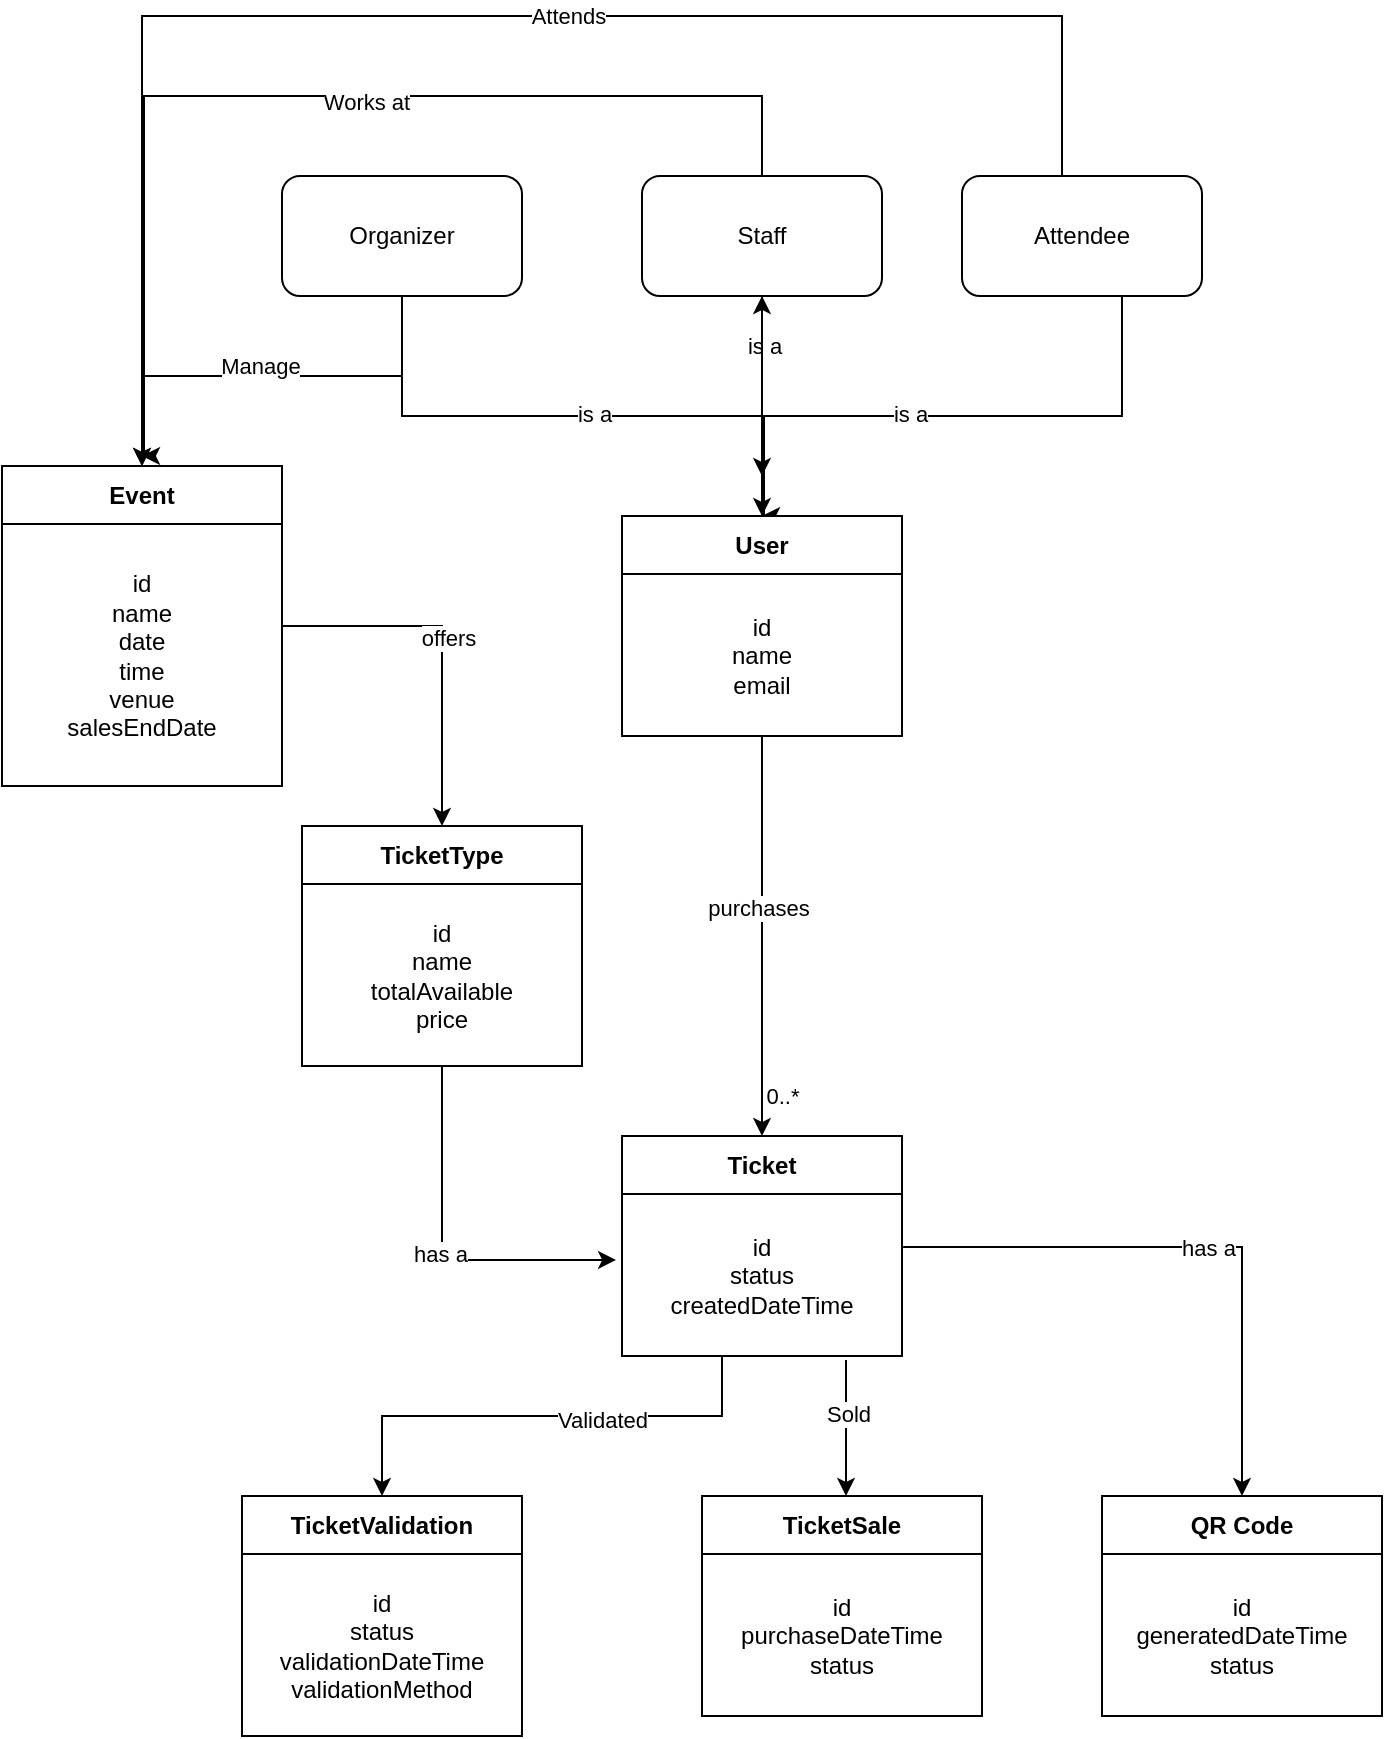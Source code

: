<mxfile version="26.2.14">
  <diagram name="Page-1" id="O7PLEJD3QVebd0cBMHqg">
    <mxGraphModel dx="191" dy="121" grid="1" gridSize="10" guides="1" tooltips="1" connect="1" arrows="1" fold="1" page="1" pageScale="1" pageWidth="827" pageHeight="1169" math="0" shadow="0">
      <root>
        <mxCell id="0" />
        <mxCell id="1" parent="0" />
        <mxCell id="h9xLMf6bNKH7fD0w6FtV-10" style="edgeStyle=orthogonalEdgeStyle;rounded=0;orthogonalLoop=1;jettySize=auto;html=1;entryX=0.5;entryY=0;entryDx=0;entryDy=0;" edge="1" parent="1" source="h9xLMf6bNKH7fD0w6FtV-1" target="h9xLMf6bNKH7fD0w6FtV-7">
          <mxGeometry relative="1" as="geometry">
            <Array as="points">
              <mxPoint x="240" y="260" />
              <mxPoint x="420" y="260" />
            </Array>
          </mxGeometry>
        </mxCell>
        <mxCell id="h9xLMf6bNKH7fD0w6FtV-17" value="is a" style="edgeLabel;html=1;align=center;verticalAlign=middle;resizable=0;points=[];" vertex="1" connectable="0" parent="h9xLMf6bNKH7fD0w6FtV-10">
          <mxGeometry x="0.077" y="1" relative="1" as="geometry">
            <mxPoint as="offset" />
          </mxGeometry>
        </mxCell>
        <mxCell id="h9xLMf6bNKH7fD0w6FtV-20" style="edgeStyle=orthogonalEdgeStyle;rounded=0;orthogonalLoop=1;jettySize=auto;html=1;" edge="1" parent="1" source="h9xLMf6bNKH7fD0w6FtV-1" target="h9xLMf6bNKH7fD0w6FtV-4">
          <mxGeometry relative="1" as="geometry">
            <Array as="points">
              <mxPoint x="240" y="240" />
              <mxPoint x="110" y="240" />
            </Array>
          </mxGeometry>
        </mxCell>
        <mxCell id="h9xLMf6bNKH7fD0w6FtV-26" value="Manage" style="edgeLabel;html=1;align=center;verticalAlign=middle;resizable=0;points=[];" vertex="1" connectable="0" parent="h9xLMf6bNKH7fD0w6FtV-20">
          <mxGeometry x="0.033" y="-5" relative="1" as="geometry">
            <mxPoint as="offset" />
          </mxGeometry>
        </mxCell>
        <mxCell id="h9xLMf6bNKH7fD0w6FtV-1" value="Organizer" style="rounded=1;whiteSpace=wrap;html=1;" vertex="1" parent="1">
          <mxGeometry x="180" y="140" width="120" height="60" as="geometry" />
        </mxCell>
        <mxCell id="h9xLMf6bNKH7fD0w6FtV-11" style="edgeStyle=orthogonalEdgeStyle;rounded=0;orthogonalLoop=1;jettySize=auto;html=1;" edge="1" parent="1" source="h9xLMf6bNKH7fD0w6FtV-2">
          <mxGeometry relative="1" as="geometry">
            <mxPoint x="420" y="290" as="targetPoint" />
          </mxGeometry>
        </mxCell>
        <mxCell id="h9xLMf6bNKH7fD0w6FtV-14" value="is a" style="edgeLabel;html=1;align=center;verticalAlign=middle;resizable=0;points=[];" vertex="1" connectable="0" parent="h9xLMf6bNKH7fD0w6FtV-11">
          <mxGeometry x="-0.461" y="1" relative="1" as="geometry">
            <mxPoint as="offset" />
          </mxGeometry>
        </mxCell>
        <mxCell id="h9xLMf6bNKH7fD0w6FtV-22" style="edgeStyle=orthogonalEdgeStyle;rounded=0;orthogonalLoop=1;jettySize=auto;html=1;" edge="1" parent="1" source="h9xLMf6bNKH7fD0w6FtV-2">
          <mxGeometry relative="1" as="geometry">
            <mxPoint x="110" y="280" as="targetPoint" />
            <Array as="points">
              <mxPoint x="420" y="100" />
              <mxPoint x="111" y="100" />
            </Array>
          </mxGeometry>
        </mxCell>
        <mxCell id="h9xLMf6bNKH7fD0w6FtV-23" value="Works at" style="edgeLabel;html=1;align=center;verticalAlign=middle;resizable=0;points=[];" vertex="1" connectable="0" parent="h9xLMf6bNKH7fD0w6FtV-22">
          <mxGeometry x="-0.1" y="3" relative="1" as="geometry">
            <mxPoint as="offset" />
          </mxGeometry>
        </mxCell>
        <mxCell id="h9xLMf6bNKH7fD0w6FtV-2" value="Staff" style="rounded=1;whiteSpace=wrap;html=1;" vertex="1" parent="1">
          <mxGeometry x="360" y="140" width="120" height="60" as="geometry" />
        </mxCell>
        <mxCell id="h9xLMf6bNKH7fD0w6FtV-12" style="edgeStyle=orthogonalEdgeStyle;rounded=0;orthogonalLoop=1;jettySize=auto;html=1;entryX=0.5;entryY=0;entryDx=0;entryDy=0;" edge="1" parent="1" source="h9xLMf6bNKH7fD0w6FtV-3" target="h9xLMf6bNKH7fD0w6FtV-7">
          <mxGeometry relative="1" as="geometry">
            <mxPoint x="420" y="290" as="targetPoint" />
            <Array as="points">
              <mxPoint x="600" y="260" />
              <mxPoint x="421" y="260" />
            </Array>
          </mxGeometry>
        </mxCell>
        <mxCell id="h9xLMf6bNKH7fD0w6FtV-16" value="is a" style="edgeLabel;html=1;align=center;verticalAlign=middle;resizable=0;points=[];" vertex="1" connectable="0" parent="h9xLMf6bNKH7fD0w6FtV-12">
          <mxGeometry x="0.148" y="-1" relative="1" as="geometry">
            <mxPoint as="offset" />
          </mxGeometry>
        </mxCell>
        <mxCell id="h9xLMf6bNKH7fD0w6FtV-3" value="Attendee" style="rounded=1;whiteSpace=wrap;html=1;" vertex="1" parent="1">
          <mxGeometry x="520" y="140" width="120" height="60" as="geometry" />
        </mxCell>
        <mxCell id="h9xLMf6bNKH7fD0w6FtV-40" style="edgeStyle=orthogonalEdgeStyle;rounded=0;orthogonalLoop=1;jettySize=auto;html=1;entryX=0.5;entryY=0;entryDx=0;entryDy=0;" edge="1" parent="1" source="h9xLMf6bNKH7fD0w6FtV-4" target="h9xLMf6bNKH7fD0w6FtV-32">
          <mxGeometry relative="1" as="geometry" />
        </mxCell>
        <mxCell id="h9xLMf6bNKH7fD0w6FtV-41" value="offers" style="edgeLabel;html=1;align=center;verticalAlign=middle;resizable=0;points=[];" vertex="1" connectable="0" parent="h9xLMf6bNKH7fD0w6FtV-40">
          <mxGeometry x="-0.042" y="3" relative="1" as="geometry">
            <mxPoint as="offset" />
          </mxGeometry>
        </mxCell>
        <mxCell id="h9xLMf6bNKH7fD0w6FtV-4" value="Event" style="swimlane;fontStyle=1;align=center;verticalAlign=middle;childLayout=stackLayout;horizontal=1;startSize=29;horizontalStack=0;resizeParent=1;resizeParentMax=0;resizeLast=0;collapsible=0;marginBottom=0;html=1;whiteSpace=wrap;" vertex="1" parent="1">
          <mxGeometry x="40" y="285" width="140" height="160" as="geometry" />
        </mxCell>
        <mxCell id="h9xLMf6bNKH7fD0w6FtV-5" value="id&lt;div&gt;name&lt;/div&gt;&lt;div&gt;date&lt;/div&gt;&lt;div&gt;time&lt;/div&gt;&lt;div&gt;venue&lt;/div&gt;&lt;div&gt;salesEndDate&lt;/div&gt;" style="text;html=1;strokeColor=none;fillColor=none;align=center;verticalAlign=middle;spacingLeft=4;spacingRight=4;overflow=hidden;rotatable=0;points=[[0,0.5],[1,0.5]];portConstraint=eastwest;whiteSpace=wrap;" vertex="1" parent="h9xLMf6bNKH7fD0w6FtV-4">
          <mxGeometry y="29" width="140" height="131" as="geometry" />
        </mxCell>
        <mxCell id="h9xLMf6bNKH7fD0w6FtV-18" value="" style="edgeStyle=orthogonalEdgeStyle;rounded=0;orthogonalLoop=1;jettySize=auto;html=1;" edge="1" parent="1" source="h9xLMf6bNKH7fD0w6FtV-7" target="h9xLMf6bNKH7fD0w6FtV-2">
          <mxGeometry relative="1" as="geometry" />
        </mxCell>
        <mxCell id="h9xLMf6bNKH7fD0w6FtV-30" style="edgeStyle=orthogonalEdgeStyle;rounded=0;orthogonalLoop=1;jettySize=auto;html=1;entryX=0.5;entryY=0;entryDx=0;entryDy=0;" edge="1" parent="1" source="h9xLMf6bNKH7fD0w6FtV-7" target="h9xLMf6bNKH7fD0w6FtV-27">
          <mxGeometry relative="1" as="geometry" />
        </mxCell>
        <mxCell id="h9xLMf6bNKH7fD0w6FtV-31" value="purchases" style="edgeLabel;html=1;align=center;verticalAlign=middle;resizable=0;points=[];" vertex="1" connectable="0" parent="h9xLMf6bNKH7fD0w6FtV-30">
          <mxGeometry x="-0.138" y="-2" relative="1" as="geometry">
            <mxPoint as="offset" />
          </mxGeometry>
        </mxCell>
        <mxCell id="h9xLMf6bNKH7fD0w6FtV-56" value="0..*" style="edgeLabel;html=1;align=center;verticalAlign=middle;resizable=0;points=[];" vertex="1" connectable="0" parent="h9xLMf6bNKH7fD0w6FtV-30">
          <mxGeometry x="0.765" y="-1" relative="1" as="geometry">
            <mxPoint x="11" y="3" as="offset" />
          </mxGeometry>
        </mxCell>
        <mxCell id="h9xLMf6bNKH7fD0w6FtV-7" value="User" style="swimlane;fontStyle=1;align=center;verticalAlign=middle;childLayout=stackLayout;horizontal=1;startSize=29;horizontalStack=0;resizeParent=1;resizeParentMax=0;resizeLast=0;collapsible=0;marginBottom=0;html=1;whiteSpace=wrap;" vertex="1" parent="1">
          <mxGeometry x="350" y="310" width="140" height="110" as="geometry" />
        </mxCell>
        <mxCell id="h9xLMf6bNKH7fD0w6FtV-8" value="id&lt;div&gt;name&lt;/div&gt;&lt;div&gt;email&lt;/div&gt;" style="text;html=1;strokeColor=none;fillColor=none;align=center;verticalAlign=middle;spacingLeft=4;spacingRight=4;overflow=hidden;rotatable=0;points=[[0,0.5],[1,0.5]];portConstraint=eastwest;whiteSpace=wrap;" vertex="1" parent="h9xLMf6bNKH7fD0w6FtV-7">
          <mxGeometry y="29" width="140" height="81" as="geometry" />
        </mxCell>
        <mxCell id="h9xLMf6bNKH7fD0w6FtV-24" style="edgeStyle=orthogonalEdgeStyle;rounded=0;orthogonalLoop=1;jettySize=auto;html=1;entryX=0.5;entryY=0;entryDx=0;entryDy=0;exitX=0.5;exitY=0;exitDx=0;exitDy=0;" edge="1" parent="1" source="h9xLMf6bNKH7fD0w6FtV-3" target="h9xLMf6bNKH7fD0w6FtV-4">
          <mxGeometry relative="1" as="geometry">
            <mxPoint x="544.06" y="110" as="sourcePoint" />
            <mxPoint x="70.0" y="263.48" as="targetPoint" />
            <Array as="points">
              <mxPoint x="570" y="140" />
              <mxPoint x="570" y="60" />
              <mxPoint x="110" y="60" />
            </Array>
          </mxGeometry>
        </mxCell>
        <mxCell id="h9xLMf6bNKH7fD0w6FtV-25" value="Attends" style="edgeLabel;html=1;align=center;verticalAlign=middle;resizable=0;points=[];" vertex="1" connectable="0" parent="h9xLMf6bNKH7fD0w6FtV-24">
          <mxGeometry x="-0.13" relative="1" as="geometry">
            <mxPoint as="offset" />
          </mxGeometry>
        </mxCell>
        <mxCell id="h9xLMf6bNKH7fD0w6FtV-52" style="edgeStyle=orthogonalEdgeStyle;rounded=0;orthogonalLoop=1;jettySize=auto;html=1;" edge="1" parent="1" source="h9xLMf6bNKH7fD0w6FtV-27" target="h9xLMf6bNKH7fD0w6FtV-44">
          <mxGeometry relative="1" as="geometry">
            <Array as="points">
              <mxPoint x="400" y="760" />
            </Array>
          </mxGeometry>
        </mxCell>
        <mxCell id="h9xLMf6bNKH7fD0w6FtV-53" value="Validated" style="edgeLabel;html=1;align=center;verticalAlign=middle;resizable=0;points=[];" vertex="1" connectable="0" parent="h9xLMf6bNKH7fD0w6FtV-52">
          <mxGeometry x="-0.252" y="1" relative="1" as="geometry">
            <mxPoint y="1" as="offset" />
          </mxGeometry>
        </mxCell>
        <mxCell id="h9xLMf6bNKH7fD0w6FtV-27" value="Ticket" style="swimlane;fontStyle=1;align=center;verticalAlign=middle;childLayout=stackLayout;horizontal=1;startSize=29;horizontalStack=0;resizeParent=1;resizeParentMax=0;resizeLast=0;collapsible=0;marginBottom=0;html=1;whiteSpace=wrap;" vertex="1" parent="1">
          <mxGeometry x="350" y="620" width="140" height="110" as="geometry" />
        </mxCell>
        <mxCell id="h9xLMf6bNKH7fD0w6FtV-28" value="id&lt;div&gt;status&lt;/div&gt;&lt;div&gt;createdDateTime&lt;/div&gt;" style="text;html=1;strokeColor=none;fillColor=none;align=center;verticalAlign=middle;spacingLeft=4;spacingRight=4;overflow=hidden;rotatable=0;points=[[0,0.5],[1,0.5]];portConstraint=eastwest;whiteSpace=wrap;" vertex="1" parent="h9xLMf6bNKH7fD0w6FtV-27">
          <mxGeometry y="29" width="140" height="81" as="geometry" />
        </mxCell>
        <mxCell id="h9xLMf6bNKH7fD0w6FtV-32" value="TicketType" style="swimlane;fontStyle=1;align=center;verticalAlign=middle;childLayout=stackLayout;horizontal=1;startSize=29;horizontalStack=0;resizeParent=1;resizeParentMax=0;resizeLast=0;collapsible=0;marginBottom=0;html=1;whiteSpace=wrap;" vertex="1" parent="1">
          <mxGeometry x="190" y="465" width="140" height="120" as="geometry" />
        </mxCell>
        <mxCell id="h9xLMf6bNKH7fD0w6FtV-33" value="id&lt;div&gt;name&lt;/div&gt;&lt;div&gt;totalAvailable&lt;/div&gt;&lt;div&gt;price&lt;/div&gt;" style="text;html=1;strokeColor=none;fillColor=none;align=center;verticalAlign=middle;spacingLeft=4;spacingRight=4;overflow=hidden;rotatable=0;points=[[0,0.5],[1,0.5]];portConstraint=eastwest;whiteSpace=wrap;" vertex="1" parent="h9xLMf6bNKH7fD0w6FtV-32">
          <mxGeometry y="29" width="140" height="91" as="geometry" />
        </mxCell>
        <mxCell id="h9xLMf6bNKH7fD0w6FtV-35" value="QR Code" style="swimlane;fontStyle=1;align=center;verticalAlign=middle;childLayout=stackLayout;horizontal=1;startSize=29;horizontalStack=0;resizeParent=1;resizeParentMax=0;resizeLast=0;collapsible=0;marginBottom=0;html=1;whiteSpace=wrap;" vertex="1" parent="1">
          <mxGeometry x="590" y="800" width="140" height="110" as="geometry" />
        </mxCell>
        <mxCell id="h9xLMf6bNKH7fD0w6FtV-36" value="id&lt;div&gt;generatedDateTime&lt;/div&gt;&lt;div&gt;status&lt;/div&gt;" style="text;html=1;strokeColor=none;fillColor=none;align=center;verticalAlign=middle;spacingLeft=4;spacingRight=4;overflow=hidden;rotatable=0;points=[[0,0.5],[1,0.5]];portConstraint=eastwest;whiteSpace=wrap;" vertex="1" parent="h9xLMf6bNKH7fD0w6FtV-35">
          <mxGeometry y="29" width="140" height="81" as="geometry" />
        </mxCell>
        <mxCell id="h9xLMf6bNKH7fD0w6FtV-38" style="edgeStyle=orthogonalEdgeStyle;rounded=0;orthogonalLoop=1;jettySize=auto;html=1;entryX=-0.021;entryY=0.407;entryDx=0;entryDy=0;entryPerimeter=0;" edge="1" parent="1" source="h9xLMf6bNKH7fD0w6FtV-32" target="h9xLMf6bNKH7fD0w6FtV-28">
          <mxGeometry relative="1" as="geometry">
            <Array as="points">
              <mxPoint x="260" y="682" />
            </Array>
          </mxGeometry>
        </mxCell>
        <mxCell id="h9xLMf6bNKH7fD0w6FtV-39" value="has a" style="edgeLabel;html=1;align=center;verticalAlign=middle;resizable=0;points=[];" vertex="1" connectable="0" parent="h9xLMf6bNKH7fD0w6FtV-38">
          <mxGeometry x="0.023" y="-1" relative="1" as="geometry">
            <mxPoint as="offset" />
          </mxGeometry>
        </mxCell>
        <mxCell id="h9xLMf6bNKH7fD0w6FtV-44" value="TicketValidation" style="swimlane;fontStyle=1;align=center;verticalAlign=middle;childLayout=stackLayout;horizontal=1;startSize=29;horizontalStack=0;resizeParent=1;resizeParentMax=0;resizeLast=0;collapsible=0;marginBottom=0;html=1;whiteSpace=wrap;" vertex="1" parent="1">
          <mxGeometry x="160" y="800" width="140" height="120" as="geometry" />
        </mxCell>
        <mxCell id="h9xLMf6bNKH7fD0w6FtV-45" value="id&lt;div&gt;status&lt;/div&gt;&lt;div&gt;validationDateTime&lt;/div&gt;&lt;div&gt;validationMethod&lt;/div&gt;" style="text;html=1;strokeColor=none;fillColor=none;align=center;verticalAlign=middle;spacingLeft=4;spacingRight=4;overflow=hidden;rotatable=0;points=[[0,0.5],[1,0.5]];portConstraint=eastwest;whiteSpace=wrap;" vertex="1" parent="h9xLMf6bNKH7fD0w6FtV-44">
          <mxGeometry y="29" width="140" height="91" as="geometry" />
        </mxCell>
        <mxCell id="h9xLMf6bNKH7fD0w6FtV-47" value="TicketSale" style="swimlane;fontStyle=1;align=center;verticalAlign=middle;childLayout=stackLayout;horizontal=1;startSize=29;horizontalStack=0;resizeParent=1;resizeParentMax=0;resizeLast=0;collapsible=0;marginBottom=0;html=1;whiteSpace=wrap;" vertex="1" parent="1">
          <mxGeometry x="390" y="800" width="140" height="110" as="geometry" />
        </mxCell>
        <mxCell id="h9xLMf6bNKH7fD0w6FtV-48" value="id&lt;div&gt;purchaseDateTime&lt;/div&gt;&lt;div&gt;status&lt;/div&gt;" style="text;html=1;strokeColor=none;fillColor=none;align=center;verticalAlign=middle;spacingLeft=4;spacingRight=4;overflow=hidden;rotatable=0;points=[[0,0.5],[1,0.5]];portConstraint=eastwest;whiteSpace=wrap;" vertex="1" parent="h9xLMf6bNKH7fD0w6FtV-47">
          <mxGeometry y="29" width="140" height="81" as="geometry" />
        </mxCell>
        <mxCell id="h9xLMf6bNKH7fD0w6FtV-54" style="edgeStyle=orthogonalEdgeStyle;rounded=0;orthogonalLoop=1;jettySize=auto;html=1;exitX=0.8;exitY=1.025;exitDx=0;exitDy=0;exitPerimeter=0;" edge="1" parent="1" source="h9xLMf6bNKH7fD0w6FtV-28" target="h9xLMf6bNKH7fD0w6FtV-47">
          <mxGeometry relative="1" as="geometry">
            <Array as="points">
              <mxPoint x="462" y="810" />
              <mxPoint x="462" y="810" />
            </Array>
          </mxGeometry>
        </mxCell>
        <mxCell id="h9xLMf6bNKH7fD0w6FtV-55" value="Sold" style="edgeLabel;html=1;align=center;verticalAlign=middle;resizable=0;points=[];" vertex="1" connectable="0" parent="h9xLMf6bNKH7fD0w6FtV-54">
          <mxGeometry x="-0.224" y="1" relative="1" as="geometry">
            <mxPoint as="offset" />
          </mxGeometry>
        </mxCell>
        <mxCell id="h9xLMf6bNKH7fD0w6FtV-42" style="edgeStyle=orthogonalEdgeStyle;rounded=0;orthogonalLoop=1;jettySize=auto;html=1;exitX=1.004;exitY=0.327;exitDx=0;exitDy=0;exitPerimeter=0;" edge="1" parent="1" source="h9xLMf6bNKH7fD0w6FtV-28" target="h9xLMf6bNKH7fD0w6FtV-35">
          <mxGeometry relative="1" as="geometry" />
        </mxCell>
        <mxCell id="h9xLMf6bNKH7fD0w6FtV-43" value="has a" style="edgeLabel;html=1;align=center;verticalAlign=middle;resizable=0;points=[];" vertex="1" connectable="0" parent="h9xLMf6bNKH7fD0w6FtV-42">
          <mxGeometry x="0.033" relative="1" as="geometry">
            <mxPoint as="offset" />
          </mxGeometry>
        </mxCell>
      </root>
    </mxGraphModel>
  </diagram>
</mxfile>
